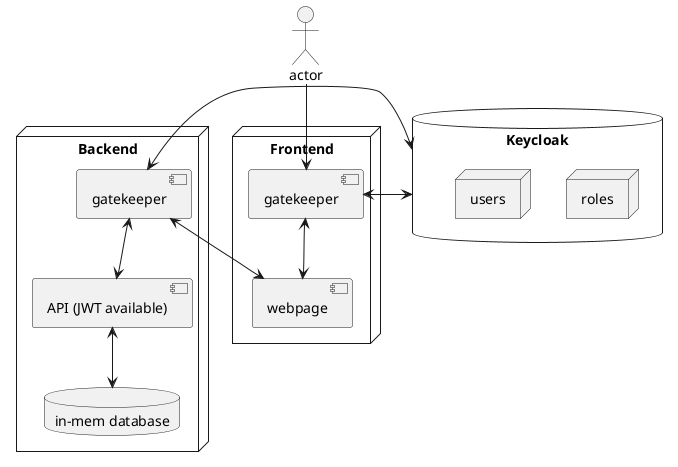 @startuml

actor as user

database "Keycloak" as keycloak {
  node "roles"
  node "users"
}

node "Frontend" as frontend {
    [gatekeeper] as gk1
    [webpage] as page
}
node "Backend" as backend {
    [gatekeeper] as gk2
    [API (JWT available)] as api
    database "in-mem database" as db
}

user --> gk1
gk1 <--> page
gk2 <--> page
gk2 <--> api
api <--> db
gk1 <-> keycloak
gk2 <-> keycloak

@enduml
